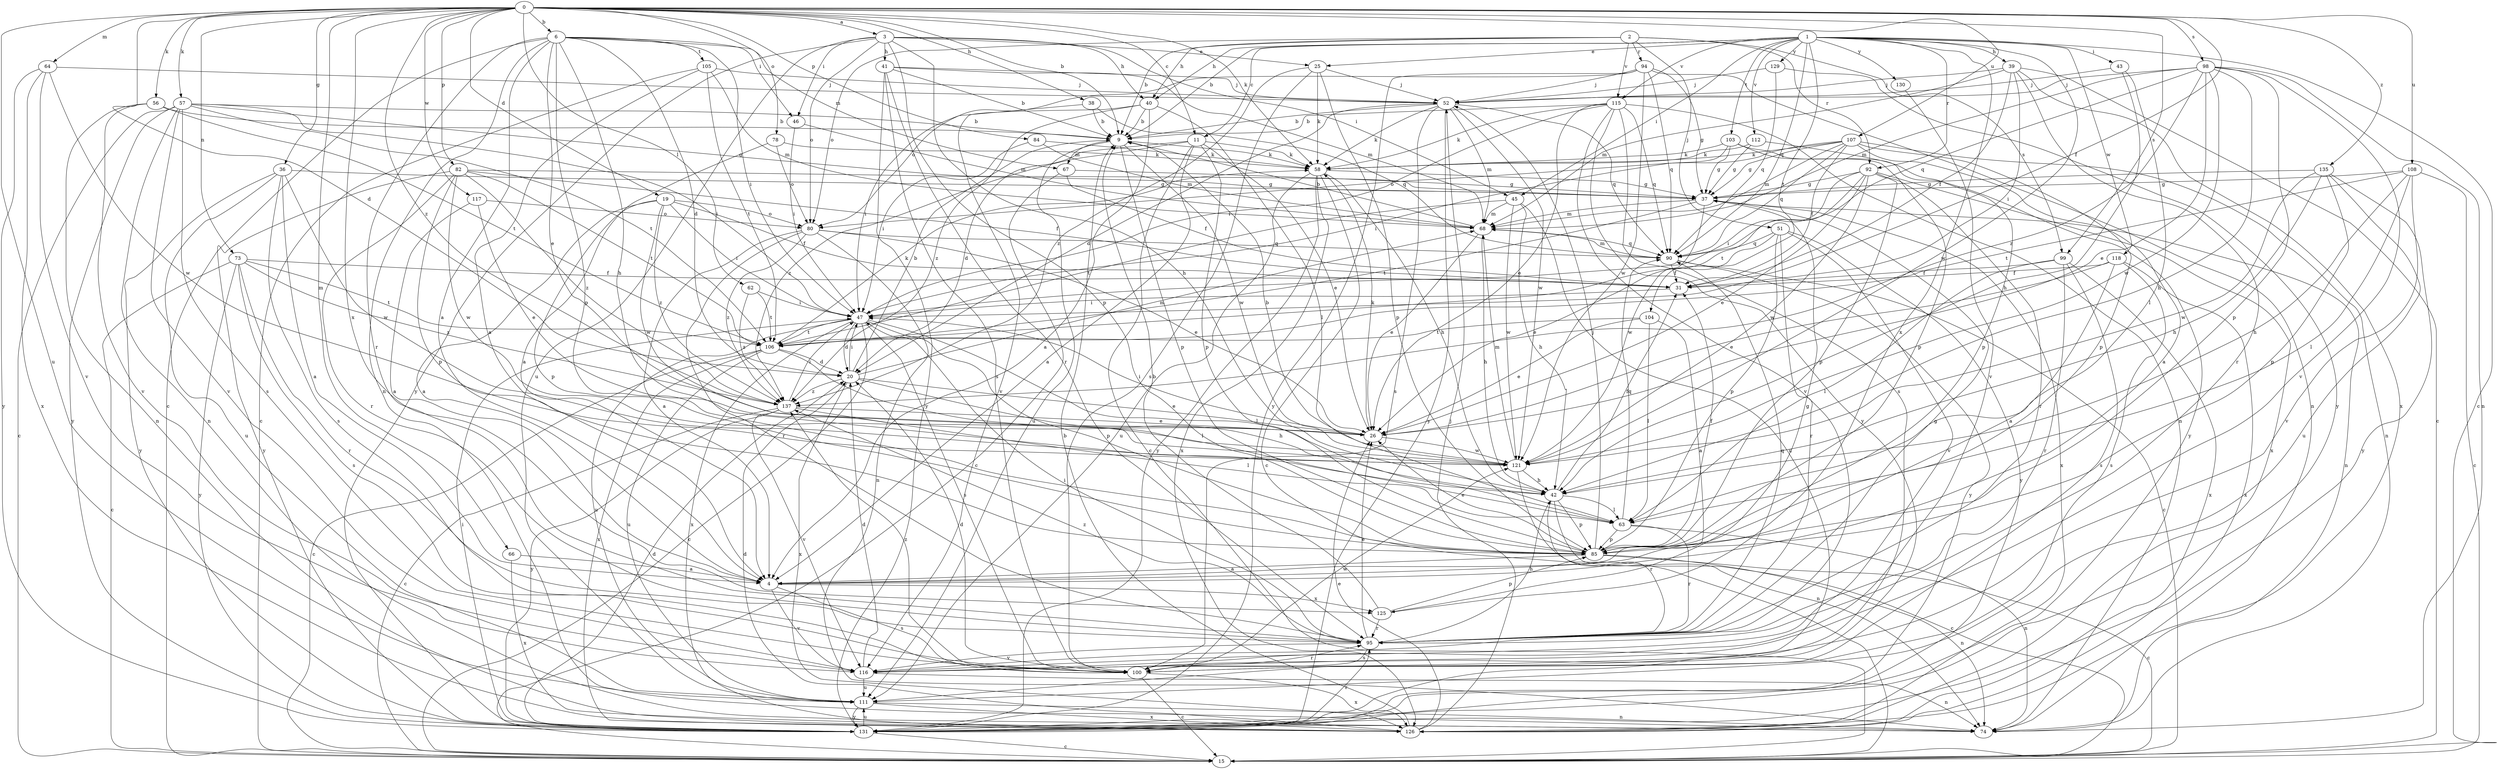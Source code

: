 strict digraph  {
0;
1;
2;
3;
4;
6;
9;
11;
15;
19;
20;
25;
26;
31;
36;
37;
38;
39;
40;
41;
42;
43;
45;
46;
47;
51;
52;
56;
57;
58;
62;
63;
64;
66;
67;
68;
73;
74;
78;
80;
82;
84;
85;
90;
92;
94;
95;
98;
99;
100;
103;
104;
105;
106;
107;
108;
111;
112;
115;
116;
117;
118;
121;
125;
126;
129;
130;
131;
135;
137;
0 -> 3  [label=a];
0 -> 6  [label=b];
0 -> 9  [label=b];
0 -> 11  [label=c];
0 -> 19  [label=d];
0 -> 20  [label=d];
0 -> 31  [label=f];
0 -> 36  [label=g];
0 -> 38  [label=h];
0 -> 56  [label=k];
0 -> 57  [label=k];
0 -> 58  [label=k];
0 -> 62  [label=l];
0 -> 64  [label=m];
0 -> 66  [label=m];
0 -> 73  [label=n];
0 -> 78  [label=o];
0 -> 82  [label=p];
0 -> 84  [label=p];
0 -> 98  [label=s];
0 -> 99  [label=s];
0 -> 107  [label=u];
0 -> 108  [label=u];
0 -> 111  [label=u];
0 -> 117  [label=w];
0 -> 125  [label=x];
0 -> 135  [label=z];
0 -> 137  [label=z];
1 -> 9  [label=b];
1 -> 11  [label=c];
1 -> 15  [label=c];
1 -> 25  [label=e];
1 -> 39  [label=h];
1 -> 40  [label=h];
1 -> 43  [label=i];
1 -> 45  [label=i];
1 -> 90  [label=q];
1 -> 92  [label=r];
1 -> 103  [label=t];
1 -> 104  [label=t];
1 -> 112  [label=v];
1 -> 115  [label=v];
1 -> 118  [label=w];
1 -> 121  [label=w];
1 -> 125  [label=x];
1 -> 129  [label=y];
1 -> 130  [label=y];
2 -> 9  [label=b];
2 -> 40  [label=h];
2 -> 51  [label=j];
2 -> 80  [label=o];
2 -> 92  [label=r];
2 -> 94  [label=r];
2 -> 99  [label=s];
2 -> 115  [label=v];
3 -> 25  [label=e];
3 -> 40  [label=h];
3 -> 41  [label=h];
3 -> 42  [label=h];
3 -> 45  [label=i];
3 -> 46  [label=i];
3 -> 80  [label=o];
3 -> 85  [label=p];
3 -> 111  [label=u];
3 -> 131  [label=y];
4 -> 100  [label=s];
4 -> 116  [label=v];
4 -> 125  [label=x];
6 -> 4  [label=a];
6 -> 15  [label=c];
6 -> 20  [label=d];
6 -> 26  [label=e];
6 -> 42  [label=h];
6 -> 46  [label=i];
6 -> 47  [label=i];
6 -> 67  [label=m];
6 -> 74  [label=n];
6 -> 85  [label=p];
6 -> 95  [label=r];
6 -> 105  [label=t];
9 -> 58  [label=k];
9 -> 67  [label=m];
9 -> 85  [label=p];
9 -> 111  [label=u];
9 -> 121  [label=w];
11 -> 4  [label=a];
11 -> 15  [label=c];
11 -> 20  [label=d];
11 -> 26  [label=e];
11 -> 58  [label=k];
11 -> 85  [label=p];
11 -> 137  [label=z];
19 -> 4  [label=a];
19 -> 31  [label=f];
19 -> 47  [label=i];
19 -> 80  [label=o];
19 -> 85  [label=p];
19 -> 121  [label=w];
19 -> 137  [label=z];
20 -> 9  [label=b];
20 -> 26  [label=e];
20 -> 42  [label=h];
20 -> 47  [label=i];
20 -> 68  [label=m];
20 -> 126  [label=x];
20 -> 137  [label=z];
25 -> 52  [label=j];
25 -> 58  [label=k];
25 -> 85  [label=p];
25 -> 100  [label=s];
25 -> 137  [label=z];
26 -> 47  [label=i];
26 -> 58  [label=k];
26 -> 121  [label=w];
31 -> 47  [label=i];
36 -> 4  [label=a];
36 -> 37  [label=g];
36 -> 100  [label=s];
36 -> 111  [label=u];
36 -> 121  [label=w];
36 -> 131  [label=y];
37 -> 68  [label=m];
37 -> 74  [label=n];
37 -> 106  [label=t];
37 -> 121  [label=w];
37 -> 126  [label=x];
38 -> 9  [label=b];
38 -> 47  [label=i];
38 -> 90  [label=q];
39 -> 15  [label=c];
39 -> 31  [label=f];
39 -> 47  [label=i];
39 -> 52  [label=j];
39 -> 68  [label=m];
39 -> 95  [label=r];
39 -> 126  [label=x];
40 -> 4  [label=a];
40 -> 9  [label=b];
40 -> 63  [label=l];
40 -> 116  [label=v];
40 -> 137  [label=z];
41 -> 9  [label=b];
41 -> 52  [label=j];
41 -> 68  [label=m];
41 -> 95  [label=r];
41 -> 100  [label=s];
41 -> 131  [label=y];
42 -> 15  [label=c];
42 -> 31  [label=f];
42 -> 63  [label=l];
42 -> 85  [label=p];
42 -> 95  [label=r];
43 -> 42  [label=h];
43 -> 52  [label=j];
43 -> 63  [label=l];
45 -> 42  [label=h];
45 -> 68  [label=m];
45 -> 106  [label=t];
45 -> 111  [label=u];
45 -> 121  [label=w];
46 -> 47  [label=i];
46 -> 68  [label=m];
47 -> 15  [label=c];
47 -> 20  [label=d];
47 -> 63  [label=l];
47 -> 85  [label=p];
47 -> 100  [label=s];
47 -> 106  [label=t];
47 -> 111  [label=u];
47 -> 126  [label=x];
51 -> 26  [label=e];
51 -> 85  [label=p];
51 -> 90  [label=q];
51 -> 95  [label=r];
51 -> 116  [label=v];
51 -> 131  [label=y];
52 -> 9  [label=b];
52 -> 20  [label=d];
52 -> 58  [label=k];
52 -> 68  [label=m];
52 -> 90  [label=q];
52 -> 100  [label=s];
52 -> 121  [label=w];
52 -> 131  [label=y];
56 -> 9  [label=b];
56 -> 74  [label=n];
56 -> 106  [label=t];
56 -> 116  [label=v];
57 -> 9  [label=b];
57 -> 15  [label=c];
57 -> 37  [label=g];
57 -> 47  [label=i];
57 -> 74  [label=n];
57 -> 100  [label=s];
57 -> 106  [label=t];
57 -> 116  [label=v];
57 -> 131  [label=y];
58 -> 15  [label=c];
58 -> 37  [label=g];
58 -> 42  [label=h];
58 -> 111  [label=u];
58 -> 126  [label=x];
58 -> 131  [label=y];
62 -> 47  [label=i];
62 -> 106  [label=t];
62 -> 137  [label=z];
63 -> 74  [label=n];
63 -> 85  [label=p];
63 -> 90  [label=q];
63 -> 95  [label=r];
64 -> 52  [label=j];
64 -> 116  [label=v];
64 -> 121  [label=w];
64 -> 126  [label=x];
64 -> 131  [label=y];
66 -> 4  [label=a];
66 -> 126  [label=x];
67 -> 15  [label=c];
67 -> 31  [label=f];
67 -> 37  [label=g];
68 -> 9  [label=b];
68 -> 26  [label=e];
68 -> 42  [label=h];
68 -> 90  [label=q];
73 -> 15  [label=c];
73 -> 31  [label=f];
73 -> 95  [label=r];
73 -> 100  [label=s];
73 -> 106  [label=t];
73 -> 131  [label=y];
73 -> 137  [label=z];
78 -> 4  [label=a];
78 -> 58  [label=k];
78 -> 80  [label=o];
80 -> 4  [label=a];
80 -> 26  [label=e];
80 -> 74  [label=n];
80 -> 90  [label=q];
80 -> 95  [label=r];
80 -> 137  [label=z];
82 -> 31  [label=f];
82 -> 37  [label=g];
82 -> 85  [label=p];
82 -> 95  [label=r];
82 -> 106  [label=t];
82 -> 121  [label=w];
82 -> 131  [label=y];
82 -> 137  [label=z];
84 -> 47  [label=i];
84 -> 58  [label=k];
84 -> 68  [label=m];
85 -> 4  [label=a];
85 -> 15  [label=c];
85 -> 26  [label=e];
85 -> 31  [label=f];
85 -> 52  [label=j];
85 -> 74  [label=n];
90 -> 15  [label=c];
90 -> 31  [label=f];
90 -> 68  [label=m];
90 -> 131  [label=y];
92 -> 26  [label=e];
92 -> 37  [label=g];
92 -> 47  [label=i];
92 -> 85  [label=p];
92 -> 95  [label=r];
92 -> 106  [label=t];
92 -> 121  [label=w];
92 -> 126  [label=x];
94 -> 37  [label=g];
94 -> 52  [label=j];
94 -> 74  [label=n];
94 -> 80  [label=o];
94 -> 90  [label=q];
94 -> 121  [label=w];
94 -> 131  [label=y];
95 -> 26  [label=e];
95 -> 37  [label=g];
95 -> 42  [label=h];
95 -> 47  [label=i];
95 -> 90  [label=q];
95 -> 100  [label=s];
95 -> 116  [label=v];
95 -> 137  [label=z];
98 -> 26  [label=e];
98 -> 42  [label=h];
98 -> 52  [label=j];
98 -> 68  [label=m];
98 -> 74  [label=n];
98 -> 85  [label=p];
98 -> 90  [label=q];
98 -> 116  [label=v];
98 -> 121  [label=w];
98 -> 137  [label=z];
99 -> 31  [label=f];
99 -> 63  [label=l];
99 -> 95  [label=r];
99 -> 100  [label=s];
99 -> 126  [label=x];
100 -> 15  [label=c];
100 -> 20  [label=d];
100 -> 95  [label=r];
100 -> 121  [label=w];
100 -> 126  [label=x];
100 -> 137  [label=z];
103 -> 37  [label=g];
103 -> 47  [label=i];
103 -> 58  [label=k];
103 -> 85  [label=p];
103 -> 131  [label=y];
104 -> 4  [label=a];
104 -> 26  [label=e];
104 -> 63  [label=l];
104 -> 106  [label=t];
105 -> 4  [label=a];
105 -> 15  [label=c];
105 -> 52  [label=j];
105 -> 68  [label=m];
105 -> 106  [label=t];
106 -> 15  [label=c];
106 -> 20  [label=d];
106 -> 58  [label=k];
106 -> 63  [label=l];
106 -> 111  [label=u];
106 -> 126  [label=x];
107 -> 4  [label=a];
107 -> 31  [label=f];
107 -> 37  [label=g];
107 -> 58  [label=k];
107 -> 68  [label=m];
107 -> 74  [label=n];
107 -> 80  [label=o];
107 -> 85  [label=p];
107 -> 90  [label=q];
108 -> 15  [label=c];
108 -> 37  [label=g];
108 -> 42  [label=h];
108 -> 63  [label=l];
108 -> 106  [label=t];
108 -> 116  [label=v];
111 -> 74  [label=n];
111 -> 126  [label=x];
111 -> 131  [label=y];
112 -> 37  [label=g];
112 -> 58  [label=k];
112 -> 85  [label=p];
115 -> 9  [label=b];
115 -> 26  [label=e];
115 -> 47  [label=i];
115 -> 58  [label=k];
115 -> 74  [label=n];
115 -> 90  [label=q];
115 -> 100  [label=s];
115 -> 116  [label=v];
115 -> 131  [label=y];
116 -> 20  [label=d];
116 -> 74  [label=n];
116 -> 111  [label=u];
117 -> 4  [label=a];
117 -> 26  [label=e];
117 -> 80  [label=o];
118 -> 4  [label=a];
118 -> 26  [label=e];
118 -> 31  [label=f];
118 -> 100  [label=s];
118 -> 126  [label=x];
121 -> 9  [label=b];
121 -> 42  [label=h];
121 -> 68  [label=m];
121 -> 74  [label=n];
125 -> 9  [label=b];
125 -> 37  [label=g];
125 -> 85  [label=p];
125 -> 95  [label=r];
126 -> 9  [label=b];
126 -> 20  [label=d];
126 -> 26  [label=e];
126 -> 52  [label=j];
129 -> 52  [label=j];
129 -> 90  [label=q];
129 -> 131  [label=y];
130 -> 116  [label=v];
131 -> 15  [label=c];
131 -> 20  [label=d];
131 -> 47  [label=i];
131 -> 95  [label=r];
131 -> 111  [label=u];
135 -> 37  [label=g];
135 -> 42  [label=h];
135 -> 85  [label=p];
135 -> 111  [label=u];
135 -> 121  [label=w];
135 -> 131  [label=y];
137 -> 15  [label=c];
137 -> 26  [label=e];
137 -> 47  [label=i];
137 -> 63  [label=l];
137 -> 116  [label=v];
137 -> 131  [label=y];
}
